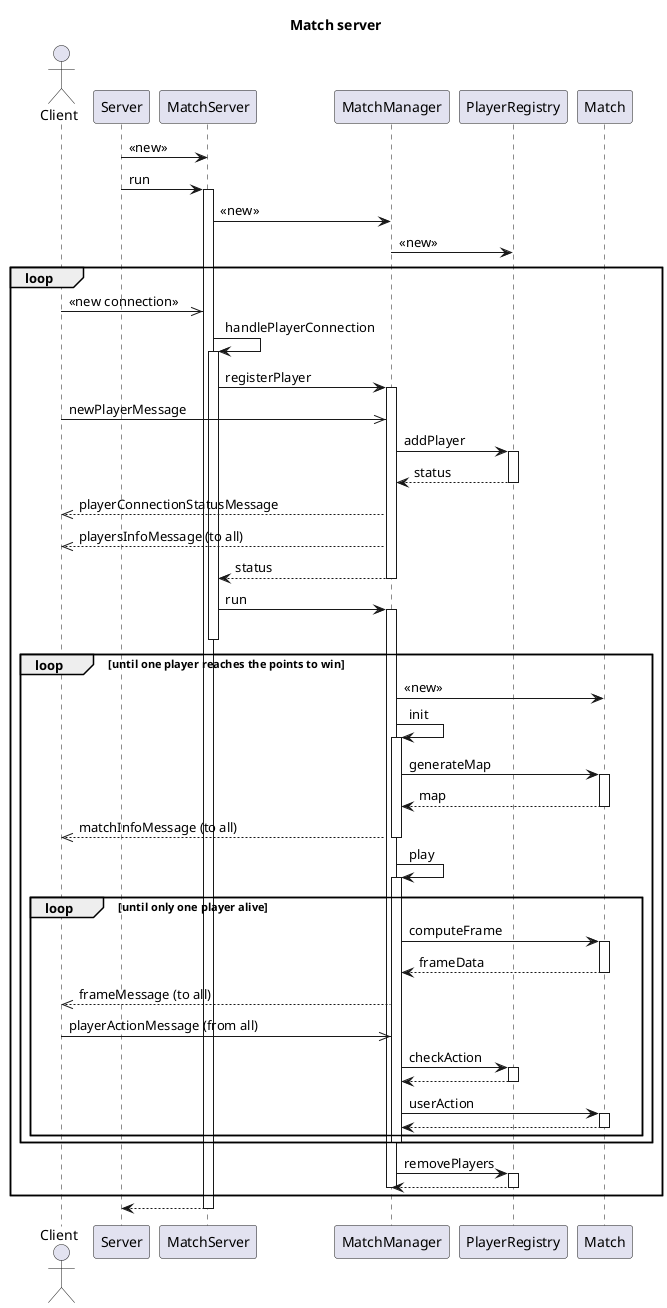 @startuml

title Match server

actor Client
participant Server
participant MatchServer
participant MatchManager
participant PlayerRegistry
participant Match

Server -> MatchServer : <<new>>
Server -> MatchServer : run
activate MatchServer
MatchServer -> MatchManager : <<new>>
MatchManager -> PlayerRegistry : <<new>>
loop
    Client ->> MatchServer : <<new connection>>
    MatchServer -> MatchServer : handlePlayerConnection
    activate MatchServer
    MatchServer -> MatchManager : registerPlayer
    activate MatchManager
    Client ->> MatchManager : newPlayerMessage
    MatchManager -> PlayerRegistry : addPlayer
    activate PlayerRegistry
    MatchManager <-- PlayerRegistry : status
    deactivate PlayerRegistry
    Client <<-- MatchManager : playerConnectionStatusMessage
    Client <<-- MatchManager : playersInfoMessage (to all)
    MatchServer <-- MatchManager : status
    deactivate MatchManager
    MatchServer -> MatchManager : run
    activate MatchManager
    deactivate MatchServer
    loop until one player reaches the points to win
        MatchManager -> Match : <<new>>
        MatchManager -> MatchManager : init
        activate MatchManager
        MatchManager -> Match : generateMap
        activate Match
        MatchManager <-- Match : map
        deactivate Match
        Client <<-- MatchManager : matchInfoMessage (to all)
        deactivate MatchManager
        MatchManager -> MatchManager : play
        activate MatchManager
        loop until only one player alive
            MatchManager -> Match : computeFrame
            activate Match
            MatchManager <-- Match : frameData
            deactivate Match
            Client <<-- MatchManager : frameMessage (to all)
            Client ->> MatchManager : playerActionMessage (from all)
            MatchManager -> PlayerRegistry : checkAction
            activate PlayerRegistry
            MatchManager <-- PlayerRegistry
            deactivate PlayerRegistry
            MatchManager -> Match : userAction
            activate Match
            MatchManager <-- Match
            deactivate Match
        end
        deactivate MatchManager
    end
        MatchManager -> PlayerRegistry : removePlayers
        activate PlayerRegistry
        MatchManager <-- PlayerRegistry
        deactivate PlayerRegistry
    deactivate MatchManager
end
Server <-- MatchServer
deactivate MatchServer

@enduml
